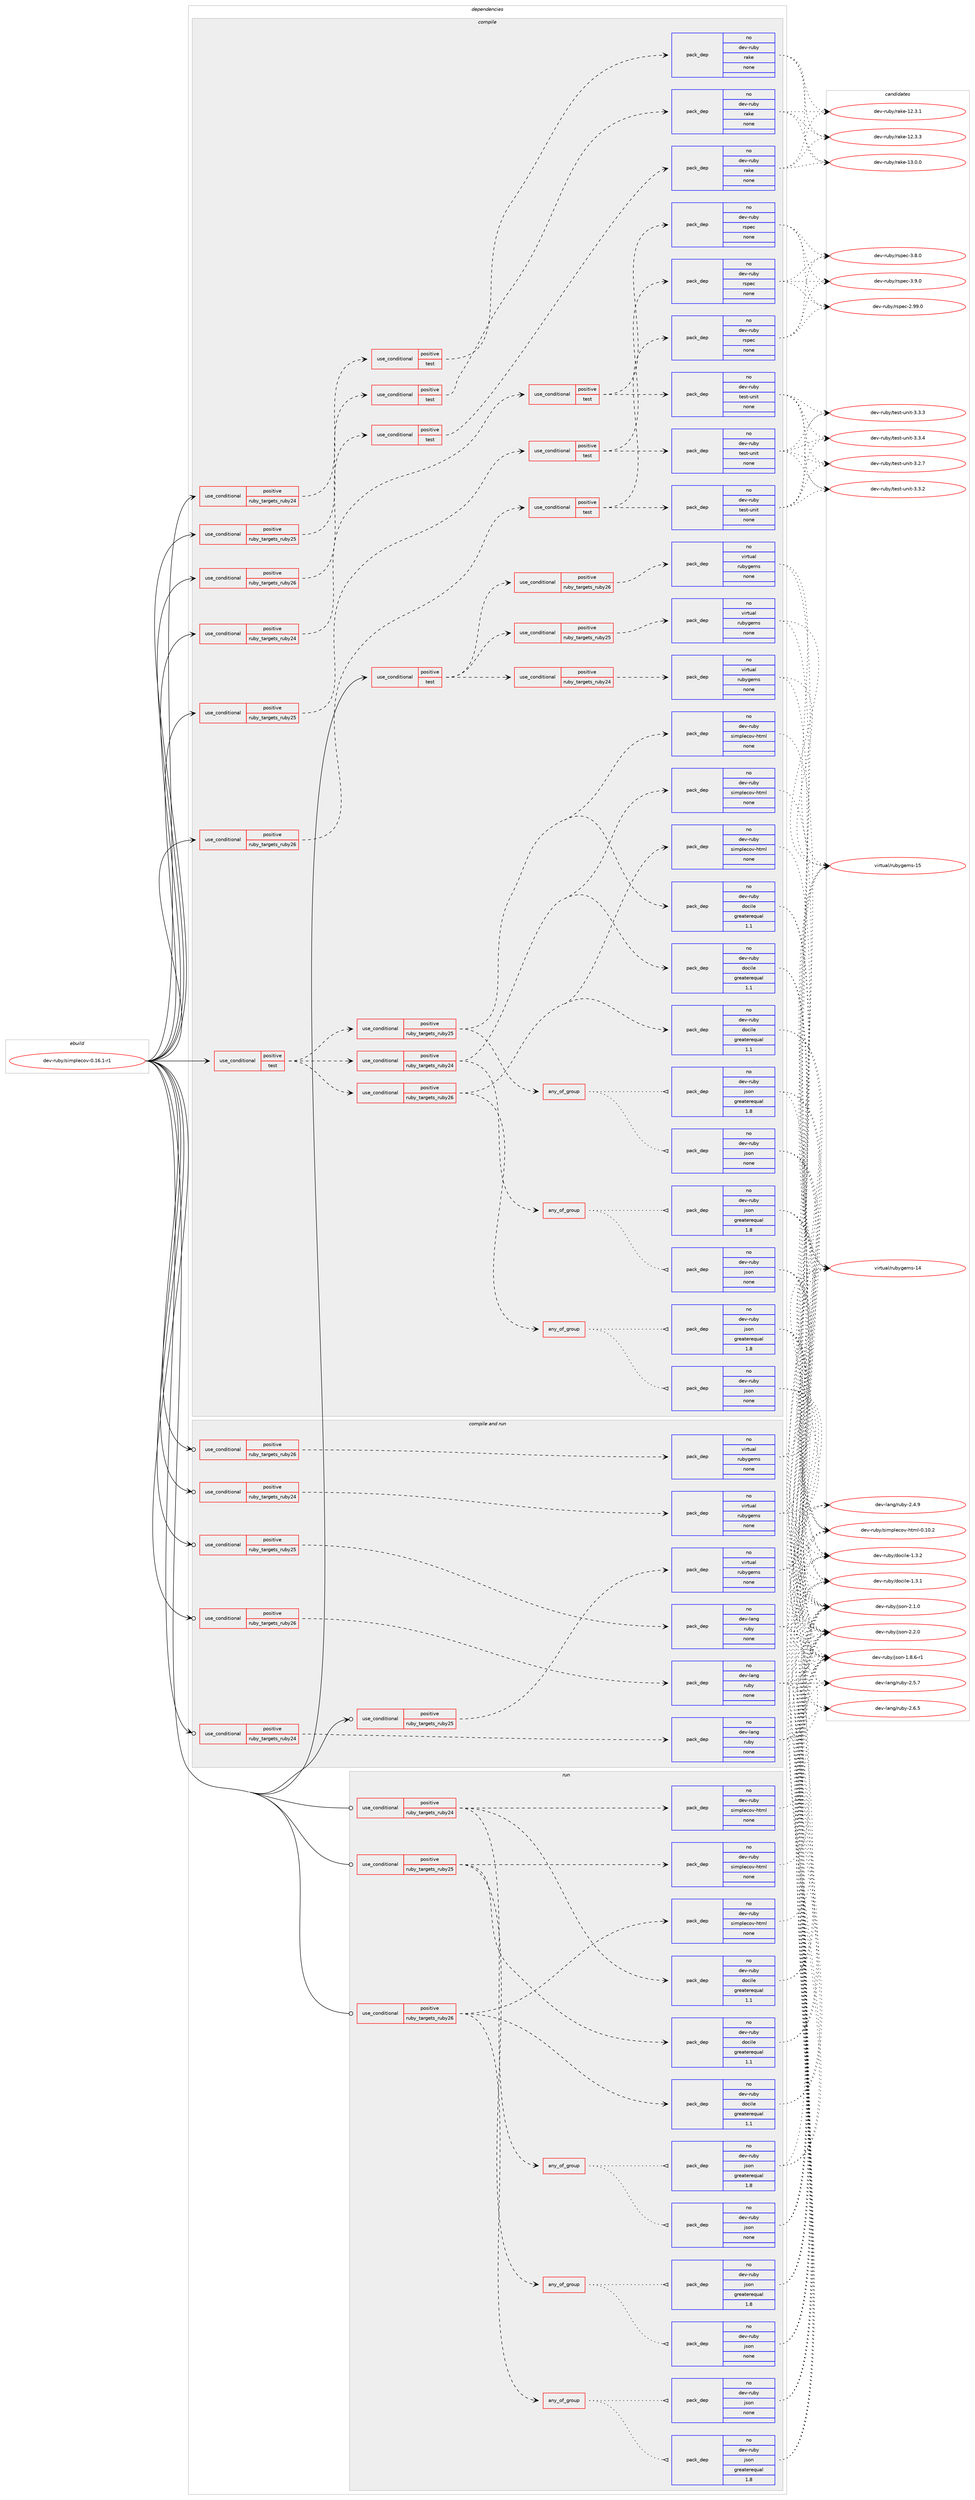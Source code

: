 digraph prolog {

# *************
# Graph options
# *************

newrank=true;
concentrate=true;
compound=true;
graph [rankdir=LR,fontname=Helvetica,fontsize=10,ranksep=1.5];#, ranksep=2.5, nodesep=0.2];
edge  [arrowhead=vee];
node  [fontname=Helvetica,fontsize=10];

# **********
# The ebuild
# **********

subgraph cluster_leftcol {
color=gray;
rank=same;
label=<<i>ebuild</i>>;
id [label="dev-ruby/simplecov-0.16.1-r1", color=red, width=4, href="../dev-ruby/simplecov-0.16.1-r1.svg"];
}

# ****************
# The dependencies
# ****************

subgraph cluster_midcol {
color=gray;
label=<<i>dependencies</i>>;
subgraph cluster_compile {
fillcolor="#eeeeee";
style=filled;
label=<<i>compile</i>>;
subgraph cond177947 {
dependency716564 [label=<<TABLE BORDER="0" CELLBORDER="1" CELLSPACING="0" CELLPADDING="4"><TR><TD ROWSPAN="3" CELLPADDING="10">use_conditional</TD></TR><TR><TD>positive</TD></TR><TR><TD>ruby_targets_ruby24</TD></TR></TABLE>>, shape=none, color=red];
subgraph cond177948 {
dependency716565 [label=<<TABLE BORDER="0" CELLBORDER="1" CELLSPACING="0" CELLPADDING="4"><TR><TD ROWSPAN="3" CELLPADDING="10">use_conditional</TD></TR><TR><TD>positive</TD></TR><TR><TD>test</TD></TR></TABLE>>, shape=none, color=red];
subgraph pack526586 {
dependency716566 [label=<<TABLE BORDER="0" CELLBORDER="1" CELLSPACING="0" CELLPADDING="4" WIDTH="220"><TR><TD ROWSPAN="6" CELLPADDING="30">pack_dep</TD></TR><TR><TD WIDTH="110">no</TD></TR><TR><TD>dev-ruby</TD></TR><TR><TD>rake</TD></TR><TR><TD>none</TD></TR><TR><TD></TD></TR></TABLE>>, shape=none, color=blue];
}
dependency716565:e -> dependency716566:w [weight=20,style="dashed",arrowhead="vee"];
}
dependency716564:e -> dependency716565:w [weight=20,style="dashed",arrowhead="vee"];
}
id:e -> dependency716564:w [weight=20,style="solid",arrowhead="vee"];
subgraph cond177949 {
dependency716567 [label=<<TABLE BORDER="0" CELLBORDER="1" CELLSPACING="0" CELLPADDING="4"><TR><TD ROWSPAN="3" CELLPADDING="10">use_conditional</TD></TR><TR><TD>positive</TD></TR><TR><TD>ruby_targets_ruby24</TD></TR></TABLE>>, shape=none, color=red];
subgraph cond177950 {
dependency716568 [label=<<TABLE BORDER="0" CELLBORDER="1" CELLSPACING="0" CELLPADDING="4"><TR><TD ROWSPAN="3" CELLPADDING="10">use_conditional</TD></TR><TR><TD>positive</TD></TR><TR><TD>test</TD></TR></TABLE>>, shape=none, color=red];
subgraph pack526587 {
dependency716569 [label=<<TABLE BORDER="0" CELLBORDER="1" CELLSPACING="0" CELLPADDING="4" WIDTH="220"><TR><TD ROWSPAN="6" CELLPADDING="30">pack_dep</TD></TR><TR><TD WIDTH="110">no</TD></TR><TR><TD>dev-ruby</TD></TR><TR><TD>rspec</TD></TR><TR><TD>none</TD></TR><TR><TD></TD></TR></TABLE>>, shape=none, color=blue];
}
dependency716568:e -> dependency716569:w [weight=20,style="dashed",arrowhead="vee"];
subgraph pack526588 {
dependency716570 [label=<<TABLE BORDER="0" CELLBORDER="1" CELLSPACING="0" CELLPADDING="4" WIDTH="220"><TR><TD ROWSPAN="6" CELLPADDING="30">pack_dep</TD></TR><TR><TD WIDTH="110">no</TD></TR><TR><TD>dev-ruby</TD></TR><TR><TD>test-unit</TD></TR><TR><TD>none</TD></TR><TR><TD></TD></TR></TABLE>>, shape=none, color=blue];
}
dependency716568:e -> dependency716570:w [weight=20,style="dashed",arrowhead="vee"];
}
dependency716567:e -> dependency716568:w [weight=20,style="dashed",arrowhead="vee"];
}
id:e -> dependency716567:w [weight=20,style="solid",arrowhead="vee"];
subgraph cond177951 {
dependency716571 [label=<<TABLE BORDER="0" CELLBORDER="1" CELLSPACING="0" CELLPADDING="4"><TR><TD ROWSPAN="3" CELLPADDING="10">use_conditional</TD></TR><TR><TD>positive</TD></TR><TR><TD>ruby_targets_ruby25</TD></TR></TABLE>>, shape=none, color=red];
subgraph cond177952 {
dependency716572 [label=<<TABLE BORDER="0" CELLBORDER="1" CELLSPACING="0" CELLPADDING="4"><TR><TD ROWSPAN="3" CELLPADDING="10">use_conditional</TD></TR><TR><TD>positive</TD></TR><TR><TD>test</TD></TR></TABLE>>, shape=none, color=red];
subgraph pack526589 {
dependency716573 [label=<<TABLE BORDER="0" CELLBORDER="1" CELLSPACING="0" CELLPADDING="4" WIDTH="220"><TR><TD ROWSPAN="6" CELLPADDING="30">pack_dep</TD></TR><TR><TD WIDTH="110">no</TD></TR><TR><TD>dev-ruby</TD></TR><TR><TD>rake</TD></TR><TR><TD>none</TD></TR><TR><TD></TD></TR></TABLE>>, shape=none, color=blue];
}
dependency716572:e -> dependency716573:w [weight=20,style="dashed",arrowhead="vee"];
}
dependency716571:e -> dependency716572:w [weight=20,style="dashed",arrowhead="vee"];
}
id:e -> dependency716571:w [weight=20,style="solid",arrowhead="vee"];
subgraph cond177953 {
dependency716574 [label=<<TABLE BORDER="0" CELLBORDER="1" CELLSPACING="0" CELLPADDING="4"><TR><TD ROWSPAN="3" CELLPADDING="10">use_conditional</TD></TR><TR><TD>positive</TD></TR><TR><TD>ruby_targets_ruby25</TD></TR></TABLE>>, shape=none, color=red];
subgraph cond177954 {
dependency716575 [label=<<TABLE BORDER="0" CELLBORDER="1" CELLSPACING="0" CELLPADDING="4"><TR><TD ROWSPAN="3" CELLPADDING="10">use_conditional</TD></TR><TR><TD>positive</TD></TR><TR><TD>test</TD></TR></TABLE>>, shape=none, color=red];
subgraph pack526590 {
dependency716576 [label=<<TABLE BORDER="0" CELLBORDER="1" CELLSPACING="0" CELLPADDING="4" WIDTH="220"><TR><TD ROWSPAN="6" CELLPADDING="30">pack_dep</TD></TR><TR><TD WIDTH="110">no</TD></TR><TR><TD>dev-ruby</TD></TR><TR><TD>rspec</TD></TR><TR><TD>none</TD></TR><TR><TD></TD></TR></TABLE>>, shape=none, color=blue];
}
dependency716575:e -> dependency716576:w [weight=20,style="dashed",arrowhead="vee"];
subgraph pack526591 {
dependency716577 [label=<<TABLE BORDER="0" CELLBORDER="1" CELLSPACING="0" CELLPADDING="4" WIDTH="220"><TR><TD ROWSPAN="6" CELLPADDING="30">pack_dep</TD></TR><TR><TD WIDTH="110">no</TD></TR><TR><TD>dev-ruby</TD></TR><TR><TD>test-unit</TD></TR><TR><TD>none</TD></TR><TR><TD></TD></TR></TABLE>>, shape=none, color=blue];
}
dependency716575:e -> dependency716577:w [weight=20,style="dashed",arrowhead="vee"];
}
dependency716574:e -> dependency716575:w [weight=20,style="dashed",arrowhead="vee"];
}
id:e -> dependency716574:w [weight=20,style="solid",arrowhead="vee"];
subgraph cond177955 {
dependency716578 [label=<<TABLE BORDER="0" CELLBORDER="1" CELLSPACING="0" CELLPADDING="4"><TR><TD ROWSPAN="3" CELLPADDING="10">use_conditional</TD></TR><TR><TD>positive</TD></TR><TR><TD>ruby_targets_ruby26</TD></TR></TABLE>>, shape=none, color=red];
subgraph cond177956 {
dependency716579 [label=<<TABLE BORDER="0" CELLBORDER="1" CELLSPACING="0" CELLPADDING="4"><TR><TD ROWSPAN="3" CELLPADDING="10">use_conditional</TD></TR><TR><TD>positive</TD></TR><TR><TD>test</TD></TR></TABLE>>, shape=none, color=red];
subgraph pack526592 {
dependency716580 [label=<<TABLE BORDER="0" CELLBORDER="1" CELLSPACING="0" CELLPADDING="4" WIDTH="220"><TR><TD ROWSPAN="6" CELLPADDING="30">pack_dep</TD></TR><TR><TD WIDTH="110">no</TD></TR><TR><TD>dev-ruby</TD></TR><TR><TD>rake</TD></TR><TR><TD>none</TD></TR><TR><TD></TD></TR></TABLE>>, shape=none, color=blue];
}
dependency716579:e -> dependency716580:w [weight=20,style="dashed",arrowhead="vee"];
}
dependency716578:e -> dependency716579:w [weight=20,style="dashed",arrowhead="vee"];
}
id:e -> dependency716578:w [weight=20,style="solid",arrowhead="vee"];
subgraph cond177957 {
dependency716581 [label=<<TABLE BORDER="0" CELLBORDER="1" CELLSPACING="0" CELLPADDING="4"><TR><TD ROWSPAN="3" CELLPADDING="10">use_conditional</TD></TR><TR><TD>positive</TD></TR><TR><TD>ruby_targets_ruby26</TD></TR></TABLE>>, shape=none, color=red];
subgraph cond177958 {
dependency716582 [label=<<TABLE BORDER="0" CELLBORDER="1" CELLSPACING="0" CELLPADDING="4"><TR><TD ROWSPAN="3" CELLPADDING="10">use_conditional</TD></TR><TR><TD>positive</TD></TR><TR><TD>test</TD></TR></TABLE>>, shape=none, color=red];
subgraph pack526593 {
dependency716583 [label=<<TABLE BORDER="0" CELLBORDER="1" CELLSPACING="0" CELLPADDING="4" WIDTH="220"><TR><TD ROWSPAN="6" CELLPADDING="30">pack_dep</TD></TR><TR><TD WIDTH="110">no</TD></TR><TR><TD>dev-ruby</TD></TR><TR><TD>rspec</TD></TR><TR><TD>none</TD></TR><TR><TD></TD></TR></TABLE>>, shape=none, color=blue];
}
dependency716582:e -> dependency716583:w [weight=20,style="dashed",arrowhead="vee"];
subgraph pack526594 {
dependency716584 [label=<<TABLE BORDER="0" CELLBORDER="1" CELLSPACING="0" CELLPADDING="4" WIDTH="220"><TR><TD ROWSPAN="6" CELLPADDING="30">pack_dep</TD></TR><TR><TD WIDTH="110">no</TD></TR><TR><TD>dev-ruby</TD></TR><TR><TD>test-unit</TD></TR><TR><TD>none</TD></TR><TR><TD></TD></TR></TABLE>>, shape=none, color=blue];
}
dependency716582:e -> dependency716584:w [weight=20,style="dashed",arrowhead="vee"];
}
dependency716581:e -> dependency716582:w [weight=20,style="dashed",arrowhead="vee"];
}
id:e -> dependency716581:w [weight=20,style="solid",arrowhead="vee"];
subgraph cond177959 {
dependency716585 [label=<<TABLE BORDER="0" CELLBORDER="1" CELLSPACING="0" CELLPADDING="4"><TR><TD ROWSPAN="3" CELLPADDING="10">use_conditional</TD></TR><TR><TD>positive</TD></TR><TR><TD>test</TD></TR></TABLE>>, shape=none, color=red];
subgraph cond177960 {
dependency716586 [label=<<TABLE BORDER="0" CELLBORDER="1" CELLSPACING="0" CELLPADDING="4"><TR><TD ROWSPAN="3" CELLPADDING="10">use_conditional</TD></TR><TR><TD>positive</TD></TR><TR><TD>ruby_targets_ruby24</TD></TR></TABLE>>, shape=none, color=red];
subgraph any11653 {
dependency716587 [label=<<TABLE BORDER="0" CELLBORDER="1" CELLSPACING="0" CELLPADDING="4"><TR><TD CELLPADDING="10">any_of_group</TD></TR></TABLE>>, shape=none, color=red];subgraph pack526595 {
dependency716588 [label=<<TABLE BORDER="0" CELLBORDER="1" CELLSPACING="0" CELLPADDING="4" WIDTH="220"><TR><TD ROWSPAN="6" CELLPADDING="30">pack_dep</TD></TR><TR><TD WIDTH="110">no</TD></TR><TR><TD>dev-ruby</TD></TR><TR><TD>json</TD></TR><TR><TD>none</TD></TR><TR><TD></TD></TR></TABLE>>, shape=none, color=blue];
}
dependency716587:e -> dependency716588:w [weight=20,style="dotted",arrowhead="oinv"];
subgraph pack526596 {
dependency716589 [label=<<TABLE BORDER="0" CELLBORDER="1" CELLSPACING="0" CELLPADDING="4" WIDTH="220"><TR><TD ROWSPAN="6" CELLPADDING="30">pack_dep</TD></TR><TR><TD WIDTH="110">no</TD></TR><TR><TD>dev-ruby</TD></TR><TR><TD>json</TD></TR><TR><TD>greaterequal</TD></TR><TR><TD>1.8</TD></TR></TABLE>>, shape=none, color=blue];
}
dependency716587:e -> dependency716589:w [weight=20,style="dotted",arrowhead="oinv"];
}
dependency716586:e -> dependency716587:w [weight=20,style="dashed",arrowhead="vee"];
subgraph pack526597 {
dependency716590 [label=<<TABLE BORDER="0" CELLBORDER="1" CELLSPACING="0" CELLPADDING="4" WIDTH="220"><TR><TD ROWSPAN="6" CELLPADDING="30">pack_dep</TD></TR><TR><TD WIDTH="110">no</TD></TR><TR><TD>dev-ruby</TD></TR><TR><TD>simplecov-html</TD></TR><TR><TD>none</TD></TR><TR><TD></TD></TR></TABLE>>, shape=none, color=blue];
}
dependency716586:e -> dependency716590:w [weight=20,style="dashed",arrowhead="vee"];
subgraph pack526598 {
dependency716591 [label=<<TABLE BORDER="0" CELLBORDER="1" CELLSPACING="0" CELLPADDING="4" WIDTH="220"><TR><TD ROWSPAN="6" CELLPADDING="30">pack_dep</TD></TR><TR><TD WIDTH="110">no</TD></TR><TR><TD>dev-ruby</TD></TR><TR><TD>docile</TD></TR><TR><TD>greaterequal</TD></TR><TR><TD>1.1</TD></TR></TABLE>>, shape=none, color=blue];
}
dependency716586:e -> dependency716591:w [weight=20,style="dashed",arrowhead="vee"];
}
dependency716585:e -> dependency716586:w [weight=20,style="dashed",arrowhead="vee"];
subgraph cond177961 {
dependency716592 [label=<<TABLE BORDER="0" CELLBORDER="1" CELLSPACING="0" CELLPADDING="4"><TR><TD ROWSPAN="3" CELLPADDING="10">use_conditional</TD></TR><TR><TD>positive</TD></TR><TR><TD>ruby_targets_ruby25</TD></TR></TABLE>>, shape=none, color=red];
subgraph any11654 {
dependency716593 [label=<<TABLE BORDER="0" CELLBORDER="1" CELLSPACING="0" CELLPADDING="4"><TR><TD CELLPADDING="10">any_of_group</TD></TR></TABLE>>, shape=none, color=red];subgraph pack526599 {
dependency716594 [label=<<TABLE BORDER="0" CELLBORDER="1" CELLSPACING="0" CELLPADDING="4" WIDTH="220"><TR><TD ROWSPAN="6" CELLPADDING="30">pack_dep</TD></TR><TR><TD WIDTH="110">no</TD></TR><TR><TD>dev-ruby</TD></TR><TR><TD>json</TD></TR><TR><TD>none</TD></TR><TR><TD></TD></TR></TABLE>>, shape=none, color=blue];
}
dependency716593:e -> dependency716594:w [weight=20,style="dotted",arrowhead="oinv"];
subgraph pack526600 {
dependency716595 [label=<<TABLE BORDER="0" CELLBORDER="1" CELLSPACING="0" CELLPADDING="4" WIDTH="220"><TR><TD ROWSPAN="6" CELLPADDING="30">pack_dep</TD></TR><TR><TD WIDTH="110">no</TD></TR><TR><TD>dev-ruby</TD></TR><TR><TD>json</TD></TR><TR><TD>greaterequal</TD></TR><TR><TD>1.8</TD></TR></TABLE>>, shape=none, color=blue];
}
dependency716593:e -> dependency716595:w [weight=20,style="dotted",arrowhead="oinv"];
}
dependency716592:e -> dependency716593:w [weight=20,style="dashed",arrowhead="vee"];
subgraph pack526601 {
dependency716596 [label=<<TABLE BORDER="0" CELLBORDER="1" CELLSPACING="0" CELLPADDING="4" WIDTH="220"><TR><TD ROWSPAN="6" CELLPADDING="30">pack_dep</TD></TR><TR><TD WIDTH="110">no</TD></TR><TR><TD>dev-ruby</TD></TR><TR><TD>simplecov-html</TD></TR><TR><TD>none</TD></TR><TR><TD></TD></TR></TABLE>>, shape=none, color=blue];
}
dependency716592:e -> dependency716596:w [weight=20,style="dashed",arrowhead="vee"];
subgraph pack526602 {
dependency716597 [label=<<TABLE BORDER="0" CELLBORDER="1" CELLSPACING="0" CELLPADDING="4" WIDTH="220"><TR><TD ROWSPAN="6" CELLPADDING="30">pack_dep</TD></TR><TR><TD WIDTH="110">no</TD></TR><TR><TD>dev-ruby</TD></TR><TR><TD>docile</TD></TR><TR><TD>greaterequal</TD></TR><TR><TD>1.1</TD></TR></TABLE>>, shape=none, color=blue];
}
dependency716592:e -> dependency716597:w [weight=20,style="dashed",arrowhead="vee"];
}
dependency716585:e -> dependency716592:w [weight=20,style="dashed",arrowhead="vee"];
subgraph cond177962 {
dependency716598 [label=<<TABLE BORDER="0" CELLBORDER="1" CELLSPACING="0" CELLPADDING="4"><TR><TD ROWSPAN="3" CELLPADDING="10">use_conditional</TD></TR><TR><TD>positive</TD></TR><TR><TD>ruby_targets_ruby26</TD></TR></TABLE>>, shape=none, color=red];
subgraph any11655 {
dependency716599 [label=<<TABLE BORDER="0" CELLBORDER="1" CELLSPACING="0" CELLPADDING="4"><TR><TD CELLPADDING="10">any_of_group</TD></TR></TABLE>>, shape=none, color=red];subgraph pack526603 {
dependency716600 [label=<<TABLE BORDER="0" CELLBORDER="1" CELLSPACING="0" CELLPADDING="4" WIDTH="220"><TR><TD ROWSPAN="6" CELLPADDING="30">pack_dep</TD></TR><TR><TD WIDTH="110">no</TD></TR><TR><TD>dev-ruby</TD></TR><TR><TD>json</TD></TR><TR><TD>none</TD></TR><TR><TD></TD></TR></TABLE>>, shape=none, color=blue];
}
dependency716599:e -> dependency716600:w [weight=20,style="dotted",arrowhead="oinv"];
subgraph pack526604 {
dependency716601 [label=<<TABLE BORDER="0" CELLBORDER="1" CELLSPACING="0" CELLPADDING="4" WIDTH="220"><TR><TD ROWSPAN="6" CELLPADDING="30">pack_dep</TD></TR><TR><TD WIDTH="110">no</TD></TR><TR><TD>dev-ruby</TD></TR><TR><TD>json</TD></TR><TR><TD>greaterequal</TD></TR><TR><TD>1.8</TD></TR></TABLE>>, shape=none, color=blue];
}
dependency716599:e -> dependency716601:w [weight=20,style="dotted",arrowhead="oinv"];
}
dependency716598:e -> dependency716599:w [weight=20,style="dashed",arrowhead="vee"];
subgraph pack526605 {
dependency716602 [label=<<TABLE BORDER="0" CELLBORDER="1" CELLSPACING="0" CELLPADDING="4" WIDTH="220"><TR><TD ROWSPAN="6" CELLPADDING="30">pack_dep</TD></TR><TR><TD WIDTH="110">no</TD></TR><TR><TD>dev-ruby</TD></TR><TR><TD>simplecov-html</TD></TR><TR><TD>none</TD></TR><TR><TD></TD></TR></TABLE>>, shape=none, color=blue];
}
dependency716598:e -> dependency716602:w [weight=20,style="dashed",arrowhead="vee"];
subgraph pack526606 {
dependency716603 [label=<<TABLE BORDER="0" CELLBORDER="1" CELLSPACING="0" CELLPADDING="4" WIDTH="220"><TR><TD ROWSPAN="6" CELLPADDING="30">pack_dep</TD></TR><TR><TD WIDTH="110">no</TD></TR><TR><TD>dev-ruby</TD></TR><TR><TD>docile</TD></TR><TR><TD>greaterequal</TD></TR><TR><TD>1.1</TD></TR></TABLE>>, shape=none, color=blue];
}
dependency716598:e -> dependency716603:w [weight=20,style="dashed",arrowhead="vee"];
}
dependency716585:e -> dependency716598:w [weight=20,style="dashed",arrowhead="vee"];
}
id:e -> dependency716585:w [weight=20,style="solid",arrowhead="vee"];
subgraph cond177963 {
dependency716604 [label=<<TABLE BORDER="0" CELLBORDER="1" CELLSPACING="0" CELLPADDING="4"><TR><TD ROWSPAN="3" CELLPADDING="10">use_conditional</TD></TR><TR><TD>positive</TD></TR><TR><TD>test</TD></TR></TABLE>>, shape=none, color=red];
subgraph cond177964 {
dependency716605 [label=<<TABLE BORDER="0" CELLBORDER="1" CELLSPACING="0" CELLPADDING="4"><TR><TD ROWSPAN="3" CELLPADDING="10">use_conditional</TD></TR><TR><TD>positive</TD></TR><TR><TD>ruby_targets_ruby24</TD></TR></TABLE>>, shape=none, color=red];
subgraph pack526607 {
dependency716606 [label=<<TABLE BORDER="0" CELLBORDER="1" CELLSPACING="0" CELLPADDING="4" WIDTH="220"><TR><TD ROWSPAN="6" CELLPADDING="30">pack_dep</TD></TR><TR><TD WIDTH="110">no</TD></TR><TR><TD>virtual</TD></TR><TR><TD>rubygems</TD></TR><TR><TD>none</TD></TR><TR><TD></TD></TR></TABLE>>, shape=none, color=blue];
}
dependency716605:e -> dependency716606:w [weight=20,style="dashed",arrowhead="vee"];
}
dependency716604:e -> dependency716605:w [weight=20,style="dashed",arrowhead="vee"];
subgraph cond177965 {
dependency716607 [label=<<TABLE BORDER="0" CELLBORDER="1" CELLSPACING="0" CELLPADDING="4"><TR><TD ROWSPAN="3" CELLPADDING="10">use_conditional</TD></TR><TR><TD>positive</TD></TR><TR><TD>ruby_targets_ruby25</TD></TR></TABLE>>, shape=none, color=red];
subgraph pack526608 {
dependency716608 [label=<<TABLE BORDER="0" CELLBORDER="1" CELLSPACING="0" CELLPADDING="4" WIDTH="220"><TR><TD ROWSPAN="6" CELLPADDING="30">pack_dep</TD></TR><TR><TD WIDTH="110">no</TD></TR><TR><TD>virtual</TD></TR><TR><TD>rubygems</TD></TR><TR><TD>none</TD></TR><TR><TD></TD></TR></TABLE>>, shape=none, color=blue];
}
dependency716607:e -> dependency716608:w [weight=20,style="dashed",arrowhead="vee"];
}
dependency716604:e -> dependency716607:w [weight=20,style="dashed",arrowhead="vee"];
subgraph cond177966 {
dependency716609 [label=<<TABLE BORDER="0" CELLBORDER="1" CELLSPACING="0" CELLPADDING="4"><TR><TD ROWSPAN="3" CELLPADDING="10">use_conditional</TD></TR><TR><TD>positive</TD></TR><TR><TD>ruby_targets_ruby26</TD></TR></TABLE>>, shape=none, color=red];
subgraph pack526609 {
dependency716610 [label=<<TABLE BORDER="0" CELLBORDER="1" CELLSPACING="0" CELLPADDING="4" WIDTH="220"><TR><TD ROWSPAN="6" CELLPADDING="30">pack_dep</TD></TR><TR><TD WIDTH="110">no</TD></TR><TR><TD>virtual</TD></TR><TR><TD>rubygems</TD></TR><TR><TD>none</TD></TR><TR><TD></TD></TR></TABLE>>, shape=none, color=blue];
}
dependency716609:e -> dependency716610:w [weight=20,style="dashed",arrowhead="vee"];
}
dependency716604:e -> dependency716609:w [weight=20,style="dashed",arrowhead="vee"];
}
id:e -> dependency716604:w [weight=20,style="solid",arrowhead="vee"];
}
subgraph cluster_compileandrun {
fillcolor="#eeeeee";
style=filled;
label=<<i>compile and run</i>>;
subgraph cond177967 {
dependency716611 [label=<<TABLE BORDER="0" CELLBORDER="1" CELLSPACING="0" CELLPADDING="4"><TR><TD ROWSPAN="3" CELLPADDING="10">use_conditional</TD></TR><TR><TD>positive</TD></TR><TR><TD>ruby_targets_ruby24</TD></TR></TABLE>>, shape=none, color=red];
subgraph pack526610 {
dependency716612 [label=<<TABLE BORDER="0" CELLBORDER="1" CELLSPACING="0" CELLPADDING="4" WIDTH="220"><TR><TD ROWSPAN="6" CELLPADDING="30">pack_dep</TD></TR><TR><TD WIDTH="110">no</TD></TR><TR><TD>dev-lang</TD></TR><TR><TD>ruby</TD></TR><TR><TD>none</TD></TR><TR><TD></TD></TR></TABLE>>, shape=none, color=blue];
}
dependency716611:e -> dependency716612:w [weight=20,style="dashed",arrowhead="vee"];
}
id:e -> dependency716611:w [weight=20,style="solid",arrowhead="odotvee"];
subgraph cond177968 {
dependency716613 [label=<<TABLE BORDER="0" CELLBORDER="1" CELLSPACING="0" CELLPADDING="4"><TR><TD ROWSPAN="3" CELLPADDING="10">use_conditional</TD></TR><TR><TD>positive</TD></TR><TR><TD>ruby_targets_ruby24</TD></TR></TABLE>>, shape=none, color=red];
subgraph pack526611 {
dependency716614 [label=<<TABLE BORDER="0" CELLBORDER="1" CELLSPACING="0" CELLPADDING="4" WIDTH="220"><TR><TD ROWSPAN="6" CELLPADDING="30">pack_dep</TD></TR><TR><TD WIDTH="110">no</TD></TR><TR><TD>virtual</TD></TR><TR><TD>rubygems</TD></TR><TR><TD>none</TD></TR><TR><TD></TD></TR></TABLE>>, shape=none, color=blue];
}
dependency716613:e -> dependency716614:w [weight=20,style="dashed",arrowhead="vee"];
}
id:e -> dependency716613:w [weight=20,style="solid",arrowhead="odotvee"];
subgraph cond177969 {
dependency716615 [label=<<TABLE BORDER="0" CELLBORDER="1" CELLSPACING="0" CELLPADDING="4"><TR><TD ROWSPAN="3" CELLPADDING="10">use_conditional</TD></TR><TR><TD>positive</TD></TR><TR><TD>ruby_targets_ruby25</TD></TR></TABLE>>, shape=none, color=red];
subgraph pack526612 {
dependency716616 [label=<<TABLE BORDER="0" CELLBORDER="1" CELLSPACING="0" CELLPADDING="4" WIDTH="220"><TR><TD ROWSPAN="6" CELLPADDING="30">pack_dep</TD></TR><TR><TD WIDTH="110">no</TD></TR><TR><TD>dev-lang</TD></TR><TR><TD>ruby</TD></TR><TR><TD>none</TD></TR><TR><TD></TD></TR></TABLE>>, shape=none, color=blue];
}
dependency716615:e -> dependency716616:w [weight=20,style="dashed",arrowhead="vee"];
}
id:e -> dependency716615:w [weight=20,style="solid",arrowhead="odotvee"];
subgraph cond177970 {
dependency716617 [label=<<TABLE BORDER="0" CELLBORDER="1" CELLSPACING="0" CELLPADDING="4"><TR><TD ROWSPAN="3" CELLPADDING="10">use_conditional</TD></TR><TR><TD>positive</TD></TR><TR><TD>ruby_targets_ruby25</TD></TR></TABLE>>, shape=none, color=red];
subgraph pack526613 {
dependency716618 [label=<<TABLE BORDER="0" CELLBORDER="1" CELLSPACING="0" CELLPADDING="4" WIDTH="220"><TR><TD ROWSPAN="6" CELLPADDING="30">pack_dep</TD></TR><TR><TD WIDTH="110">no</TD></TR><TR><TD>virtual</TD></TR><TR><TD>rubygems</TD></TR><TR><TD>none</TD></TR><TR><TD></TD></TR></TABLE>>, shape=none, color=blue];
}
dependency716617:e -> dependency716618:w [weight=20,style="dashed",arrowhead="vee"];
}
id:e -> dependency716617:w [weight=20,style="solid",arrowhead="odotvee"];
subgraph cond177971 {
dependency716619 [label=<<TABLE BORDER="0" CELLBORDER="1" CELLSPACING="0" CELLPADDING="4"><TR><TD ROWSPAN="3" CELLPADDING="10">use_conditional</TD></TR><TR><TD>positive</TD></TR><TR><TD>ruby_targets_ruby26</TD></TR></TABLE>>, shape=none, color=red];
subgraph pack526614 {
dependency716620 [label=<<TABLE BORDER="0" CELLBORDER="1" CELLSPACING="0" CELLPADDING="4" WIDTH="220"><TR><TD ROWSPAN="6" CELLPADDING="30">pack_dep</TD></TR><TR><TD WIDTH="110">no</TD></TR><TR><TD>dev-lang</TD></TR><TR><TD>ruby</TD></TR><TR><TD>none</TD></TR><TR><TD></TD></TR></TABLE>>, shape=none, color=blue];
}
dependency716619:e -> dependency716620:w [weight=20,style="dashed",arrowhead="vee"];
}
id:e -> dependency716619:w [weight=20,style="solid",arrowhead="odotvee"];
subgraph cond177972 {
dependency716621 [label=<<TABLE BORDER="0" CELLBORDER="1" CELLSPACING="0" CELLPADDING="4"><TR><TD ROWSPAN="3" CELLPADDING="10">use_conditional</TD></TR><TR><TD>positive</TD></TR><TR><TD>ruby_targets_ruby26</TD></TR></TABLE>>, shape=none, color=red];
subgraph pack526615 {
dependency716622 [label=<<TABLE BORDER="0" CELLBORDER="1" CELLSPACING="0" CELLPADDING="4" WIDTH="220"><TR><TD ROWSPAN="6" CELLPADDING="30">pack_dep</TD></TR><TR><TD WIDTH="110">no</TD></TR><TR><TD>virtual</TD></TR><TR><TD>rubygems</TD></TR><TR><TD>none</TD></TR><TR><TD></TD></TR></TABLE>>, shape=none, color=blue];
}
dependency716621:e -> dependency716622:w [weight=20,style="dashed",arrowhead="vee"];
}
id:e -> dependency716621:w [weight=20,style="solid",arrowhead="odotvee"];
}
subgraph cluster_run {
fillcolor="#eeeeee";
style=filled;
label=<<i>run</i>>;
subgraph cond177973 {
dependency716623 [label=<<TABLE BORDER="0" CELLBORDER="1" CELLSPACING="0" CELLPADDING="4"><TR><TD ROWSPAN="3" CELLPADDING="10">use_conditional</TD></TR><TR><TD>positive</TD></TR><TR><TD>ruby_targets_ruby24</TD></TR></TABLE>>, shape=none, color=red];
subgraph any11656 {
dependency716624 [label=<<TABLE BORDER="0" CELLBORDER="1" CELLSPACING="0" CELLPADDING="4"><TR><TD CELLPADDING="10">any_of_group</TD></TR></TABLE>>, shape=none, color=red];subgraph pack526616 {
dependency716625 [label=<<TABLE BORDER="0" CELLBORDER="1" CELLSPACING="0" CELLPADDING="4" WIDTH="220"><TR><TD ROWSPAN="6" CELLPADDING="30">pack_dep</TD></TR><TR><TD WIDTH="110">no</TD></TR><TR><TD>dev-ruby</TD></TR><TR><TD>json</TD></TR><TR><TD>none</TD></TR><TR><TD></TD></TR></TABLE>>, shape=none, color=blue];
}
dependency716624:e -> dependency716625:w [weight=20,style="dotted",arrowhead="oinv"];
subgraph pack526617 {
dependency716626 [label=<<TABLE BORDER="0" CELLBORDER="1" CELLSPACING="0" CELLPADDING="4" WIDTH="220"><TR><TD ROWSPAN="6" CELLPADDING="30">pack_dep</TD></TR><TR><TD WIDTH="110">no</TD></TR><TR><TD>dev-ruby</TD></TR><TR><TD>json</TD></TR><TR><TD>greaterequal</TD></TR><TR><TD>1.8</TD></TR></TABLE>>, shape=none, color=blue];
}
dependency716624:e -> dependency716626:w [weight=20,style="dotted",arrowhead="oinv"];
}
dependency716623:e -> dependency716624:w [weight=20,style="dashed",arrowhead="vee"];
subgraph pack526618 {
dependency716627 [label=<<TABLE BORDER="0" CELLBORDER="1" CELLSPACING="0" CELLPADDING="4" WIDTH="220"><TR><TD ROWSPAN="6" CELLPADDING="30">pack_dep</TD></TR><TR><TD WIDTH="110">no</TD></TR><TR><TD>dev-ruby</TD></TR><TR><TD>simplecov-html</TD></TR><TR><TD>none</TD></TR><TR><TD></TD></TR></TABLE>>, shape=none, color=blue];
}
dependency716623:e -> dependency716627:w [weight=20,style="dashed",arrowhead="vee"];
subgraph pack526619 {
dependency716628 [label=<<TABLE BORDER="0" CELLBORDER="1" CELLSPACING="0" CELLPADDING="4" WIDTH="220"><TR><TD ROWSPAN="6" CELLPADDING="30">pack_dep</TD></TR><TR><TD WIDTH="110">no</TD></TR><TR><TD>dev-ruby</TD></TR><TR><TD>docile</TD></TR><TR><TD>greaterequal</TD></TR><TR><TD>1.1</TD></TR></TABLE>>, shape=none, color=blue];
}
dependency716623:e -> dependency716628:w [weight=20,style="dashed",arrowhead="vee"];
}
id:e -> dependency716623:w [weight=20,style="solid",arrowhead="odot"];
subgraph cond177974 {
dependency716629 [label=<<TABLE BORDER="0" CELLBORDER="1" CELLSPACING="0" CELLPADDING="4"><TR><TD ROWSPAN="3" CELLPADDING="10">use_conditional</TD></TR><TR><TD>positive</TD></TR><TR><TD>ruby_targets_ruby25</TD></TR></TABLE>>, shape=none, color=red];
subgraph any11657 {
dependency716630 [label=<<TABLE BORDER="0" CELLBORDER="1" CELLSPACING="0" CELLPADDING="4"><TR><TD CELLPADDING="10">any_of_group</TD></TR></TABLE>>, shape=none, color=red];subgraph pack526620 {
dependency716631 [label=<<TABLE BORDER="0" CELLBORDER="1" CELLSPACING="0" CELLPADDING="4" WIDTH="220"><TR><TD ROWSPAN="6" CELLPADDING="30">pack_dep</TD></TR><TR><TD WIDTH="110">no</TD></TR><TR><TD>dev-ruby</TD></TR><TR><TD>json</TD></TR><TR><TD>none</TD></TR><TR><TD></TD></TR></TABLE>>, shape=none, color=blue];
}
dependency716630:e -> dependency716631:w [weight=20,style="dotted",arrowhead="oinv"];
subgraph pack526621 {
dependency716632 [label=<<TABLE BORDER="0" CELLBORDER="1" CELLSPACING="0" CELLPADDING="4" WIDTH="220"><TR><TD ROWSPAN="6" CELLPADDING="30">pack_dep</TD></TR><TR><TD WIDTH="110">no</TD></TR><TR><TD>dev-ruby</TD></TR><TR><TD>json</TD></TR><TR><TD>greaterequal</TD></TR><TR><TD>1.8</TD></TR></TABLE>>, shape=none, color=blue];
}
dependency716630:e -> dependency716632:w [weight=20,style="dotted",arrowhead="oinv"];
}
dependency716629:e -> dependency716630:w [weight=20,style="dashed",arrowhead="vee"];
subgraph pack526622 {
dependency716633 [label=<<TABLE BORDER="0" CELLBORDER="1" CELLSPACING="0" CELLPADDING="4" WIDTH="220"><TR><TD ROWSPAN="6" CELLPADDING="30">pack_dep</TD></TR><TR><TD WIDTH="110">no</TD></TR><TR><TD>dev-ruby</TD></TR><TR><TD>simplecov-html</TD></TR><TR><TD>none</TD></TR><TR><TD></TD></TR></TABLE>>, shape=none, color=blue];
}
dependency716629:e -> dependency716633:w [weight=20,style="dashed",arrowhead="vee"];
subgraph pack526623 {
dependency716634 [label=<<TABLE BORDER="0" CELLBORDER="1" CELLSPACING="0" CELLPADDING="4" WIDTH="220"><TR><TD ROWSPAN="6" CELLPADDING="30">pack_dep</TD></TR><TR><TD WIDTH="110">no</TD></TR><TR><TD>dev-ruby</TD></TR><TR><TD>docile</TD></TR><TR><TD>greaterequal</TD></TR><TR><TD>1.1</TD></TR></TABLE>>, shape=none, color=blue];
}
dependency716629:e -> dependency716634:w [weight=20,style="dashed",arrowhead="vee"];
}
id:e -> dependency716629:w [weight=20,style="solid",arrowhead="odot"];
subgraph cond177975 {
dependency716635 [label=<<TABLE BORDER="0" CELLBORDER="1" CELLSPACING="0" CELLPADDING="4"><TR><TD ROWSPAN="3" CELLPADDING="10">use_conditional</TD></TR><TR><TD>positive</TD></TR><TR><TD>ruby_targets_ruby26</TD></TR></TABLE>>, shape=none, color=red];
subgraph any11658 {
dependency716636 [label=<<TABLE BORDER="0" CELLBORDER="1" CELLSPACING="0" CELLPADDING="4"><TR><TD CELLPADDING="10">any_of_group</TD></TR></TABLE>>, shape=none, color=red];subgraph pack526624 {
dependency716637 [label=<<TABLE BORDER="0" CELLBORDER="1" CELLSPACING="0" CELLPADDING="4" WIDTH="220"><TR><TD ROWSPAN="6" CELLPADDING="30">pack_dep</TD></TR><TR><TD WIDTH="110">no</TD></TR><TR><TD>dev-ruby</TD></TR><TR><TD>json</TD></TR><TR><TD>none</TD></TR><TR><TD></TD></TR></TABLE>>, shape=none, color=blue];
}
dependency716636:e -> dependency716637:w [weight=20,style="dotted",arrowhead="oinv"];
subgraph pack526625 {
dependency716638 [label=<<TABLE BORDER="0" CELLBORDER="1" CELLSPACING="0" CELLPADDING="4" WIDTH="220"><TR><TD ROWSPAN="6" CELLPADDING="30">pack_dep</TD></TR><TR><TD WIDTH="110">no</TD></TR><TR><TD>dev-ruby</TD></TR><TR><TD>json</TD></TR><TR><TD>greaterequal</TD></TR><TR><TD>1.8</TD></TR></TABLE>>, shape=none, color=blue];
}
dependency716636:e -> dependency716638:w [weight=20,style="dotted",arrowhead="oinv"];
}
dependency716635:e -> dependency716636:w [weight=20,style="dashed",arrowhead="vee"];
subgraph pack526626 {
dependency716639 [label=<<TABLE BORDER="0" CELLBORDER="1" CELLSPACING="0" CELLPADDING="4" WIDTH="220"><TR><TD ROWSPAN="6" CELLPADDING="30">pack_dep</TD></TR><TR><TD WIDTH="110">no</TD></TR><TR><TD>dev-ruby</TD></TR><TR><TD>simplecov-html</TD></TR><TR><TD>none</TD></TR><TR><TD></TD></TR></TABLE>>, shape=none, color=blue];
}
dependency716635:e -> dependency716639:w [weight=20,style="dashed",arrowhead="vee"];
subgraph pack526627 {
dependency716640 [label=<<TABLE BORDER="0" CELLBORDER="1" CELLSPACING="0" CELLPADDING="4" WIDTH="220"><TR><TD ROWSPAN="6" CELLPADDING="30">pack_dep</TD></TR><TR><TD WIDTH="110">no</TD></TR><TR><TD>dev-ruby</TD></TR><TR><TD>docile</TD></TR><TR><TD>greaterequal</TD></TR><TR><TD>1.1</TD></TR></TABLE>>, shape=none, color=blue];
}
dependency716635:e -> dependency716640:w [weight=20,style="dashed",arrowhead="vee"];
}
id:e -> dependency716635:w [weight=20,style="solid",arrowhead="odot"];
}
}

# **************
# The candidates
# **************

subgraph cluster_choices {
rank=same;
color=gray;
label=<<i>candidates</i>>;

subgraph choice526586 {
color=black;
nodesep=1;
choice1001011184511411798121471149710710145495046514649 [label="dev-ruby/rake-12.3.1", color=red, width=4,href="../dev-ruby/rake-12.3.1.svg"];
choice1001011184511411798121471149710710145495046514651 [label="dev-ruby/rake-12.3.3", color=red, width=4,href="../dev-ruby/rake-12.3.3.svg"];
choice1001011184511411798121471149710710145495146484648 [label="dev-ruby/rake-13.0.0", color=red, width=4,href="../dev-ruby/rake-13.0.0.svg"];
dependency716566:e -> choice1001011184511411798121471149710710145495046514649:w [style=dotted,weight="100"];
dependency716566:e -> choice1001011184511411798121471149710710145495046514651:w [style=dotted,weight="100"];
dependency716566:e -> choice1001011184511411798121471149710710145495146484648:w [style=dotted,weight="100"];
}
subgraph choice526587 {
color=black;
nodesep=1;
choice1001011184511411798121471141151121019945504657574648 [label="dev-ruby/rspec-2.99.0", color=red, width=4,href="../dev-ruby/rspec-2.99.0.svg"];
choice10010111845114117981214711411511210199455146564648 [label="dev-ruby/rspec-3.8.0", color=red, width=4,href="../dev-ruby/rspec-3.8.0.svg"];
choice10010111845114117981214711411511210199455146574648 [label="dev-ruby/rspec-3.9.0", color=red, width=4,href="../dev-ruby/rspec-3.9.0.svg"];
dependency716569:e -> choice1001011184511411798121471141151121019945504657574648:w [style=dotted,weight="100"];
dependency716569:e -> choice10010111845114117981214711411511210199455146564648:w [style=dotted,weight="100"];
dependency716569:e -> choice10010111845114117981214711411511210199455146574648:w [style=dotted,weight="100"];
}
subgraph choice526588 {
color=black;
nodesep=1;
choice10010111845114117981214711610111511645117110105116455146504655 [label="dev-ruby/test-unit-3.2.7", color=red, width=4,href="../dev-ruby/test-unit-3.2.7.svg"];
choice10010111845114117981214711610111511645117110105116455146514650 [label="dev-ruby/test-unit-3.3.2", color=red, width=4,href="../dev-ruby/test-unit-3.3.2.svg"];
choice10010111845114117981214711610111511645117110105116455146514651 [label="dev-ruby/test-unit-3.3.3", color=red, width=4,href="../dev-ruby/test-unit-3.3.3.svg"];
choice10010111845114117981214711610111511645117110105116455146514652 [label="dev-ruby/test-unit-3.3.4", color=red, width=4,href="../dev-ruby/test-unit-3.3.4.svg"];
dependency716570:e -> choice10010111845114117981214711610111511645117110105116455146504655:w [style=dotted,weight="100"];
dependency716570:e -> choice10010111845114117981214711610111511645117110105116455146514650:w [style=dotted,weight="100"];
dependency716570:e -> choice10010111845114117981214711610111511645117110105116455146514651:w [style=dotted,weight="100"];
dependency716570:e -> choice10010111845114117981214711610111511645117110105116455146514652:w [style=dotted,weight="100"];
}
subgraph choice526589 {
color=black;
nodesep=1;
choice1001011184511411798121471149710710145495046514649 [label="dev-ruby/rake-12.3.1", color=red, width=4,href="../dev-ruby/rake-12.3.1.svg"];
choice1001011184511411798121471149710710145495046514651 [label="dev-ruby/rake-12.3.3", color=red, width=4,href="../dev-ruby/rake-12.3.3.svg"];
choice1001011184511411798121471149710710145495146484648 [label="dev-ruby/rake-13.0.0", color=red, width=4,href="../dev-ruby/rake-13.0.0.svg"];
dependency716573:e -> choice1001011184511411798121471149710710145495046514649:w [style=dotted,weight="100"];
dependency716573:e -> choice1001011184511411798121471149710710145495046514651:w [style=dotted,weight="100"];
dependency716573:e -> choice1001011184511411798121471149710710145495146484648:w [style=dotted,weight="100"];
}
subgraph choice526590 {
color=black;
nodesep=1;
choice1001011184511411798121471141151121019945504657574648 [label="dev-ruby/rspec-2.99.0", color=red, width=4,href="../dev-ruby/rspec-2.99.0.svg"];
choice10010111845114117981214711411511210199455146564648 [label="dev-ruby/rspec-3.8.0", color=red, width=4,href="../dev-ruby/rspec-3.8.0.svg"];
choice10010111845114117981214711411511210199455146574648 [label="dev-ruby/rspec-3.9.0", color=red, width=4,href="../dev-ruby/rspec-3.9.0.svg"];
dependency716576:e -> choice1001011184511411798121471141151121019945504657574648:w [style=dotted,weight="100"];
dependency716576:e -> choice10010111845114117981214711411511210199455146564648:w [style=dotted,weight="100"];
dependency716576:e -> choice10010111845114117981214711411511210199455146574648:w [style=dotted,weight="100"];
}
subgraph choice526591 {
color=black;
nodesep=1;
choice10010111845114117981214711610111511645117110105116455146504655 [label="dev-ruby/test-unit-3.2.7", color=red, width=4,href="../dev-ruby/test-unit-3.2.7.svg"];
choice10010111845114117981214711610111511645117110105116455146514650 [label="dev-ruby/test-unit-3.3.2", color=red, width=4,href="../dev-ruby/test-unit-3.3.2.svg"];
choice10010111845114117981214711610111511645117110105116455146514651 [label="dev-ruby/test-unit-3.3.3", color=red, width=4,href="../dev-ruby/test-unit-3.3.3.svg"];
choice10010111845114117981214711610111511645117110105116455146514652 [label="dev-ruby/test-unit-3.3.4", color=red, width=4,href="../dev-ruby/test-unit-3.3.4.svg"];
dependency716577:e -> choice10010111845114117981214711610111511645117110105116455146504655:w [style=dotted,weight="100"];
dependency716577:e -> choice10010111845114117981214711610111511645117110105116455146514650:w [style=dotted,weight="100"];
dependency716577:e -> choice10010111845114117981214711610111511645117110105116455146514651:w [style=dotted,weight="100"];
dependency716577:e -> choice10010111845114117981214711610111511645117110105116455146514652:w [style=dotted,weight="100"];
}
subgraph choice526592 {
color=black;
nodesep=1;
choice1001011184511411798121471149710710145495046514649 [label="dev-ruby/rake-12.3.1", color=red, width=4,href="../dev-ruby/rake-12.3.1.svg"];
choice1001011184511411798121471149710710145495046514651 [label="dev-ruby/rake-12.3.3", color=red, width=4,href="../dev-ruby/rake-12.3.3.svg"];
choice1001011184511411798121471149710710145495146484648 [label="dev-ruby/rake-13.0.0", color=red, width=4,href="../dev-ruby/rake-13.0.0.svg"];
dependency716580:e -> choice1001011184511411798121471149710710145495046514649:w [style=dotted,weight="100"];
dependency716580:e -> choice1001011184511411798121471149710710145495046514651:w [style=dotted,weight="100"];
dependency716580:e -> choice1001011184511411798121471149710710145495146484648:w [style=dotted,weight="100"];
}
subgraph choice526593 {
color=black;
nodesep=1;
choice1001011184511411798121471141151121019945504657574648 [label="dev-ruby/rspec-2.99.0", color=red, width=4,href="../dev-ruby/rspec-2.99.0.svg"];
choice10010111845114117981214711411511210199455146564648 [label="dev-ruby/rspec-3.8.0", color=red, width=4,href="../dev-ruby/rspec-3.8.0.svg"];
choice10010111845114117981214711411511210199455146574648 [label="dev-ruby/rspec-3.9.0", color=red, width=4,href="../dev-ruby/rspec-3.9.0.svg"];
dependency716583:e -> choice1001011184511411798121471141151121019945504657574648:w [style=dotted,weight="100"];
dependency716583:e -> choice10010111845114117981214711411511210199455146564648:w [style=dotted,weight="100"];
dependency716583:e -> choice10010111845114117981214711411511210199455146574648:w [style=dotted,weight="100"];
}
subgraph choice526594 {
color=black;
nodesep=1;
choice10010111845114117981214711610111511645117110105116455146504655 [label="dev-ruby/test-unit-3.2.7", color=red, width=4,href="../dev-ruby/test-unit-3.2.7.svg"];
choice10010111845114117981214711610111511645117110105116455146514650 [label="dev-ruby/test-unit-3.3.2", color=red, width=4,href="../dev-ruby/test-unit-3.3.2.svg"];
choice10010111845114117981214711610111511645117110105116455146514651 [label="dev-ruby/test-unit-3.3.3", color=red, width=4,href="../dev-ruby/test-unit-3.3.3.svg"];
choice10010111845114117981214711610111511645117110105116455146514652 [label="dev-ruby/test-unit-3.3.4", color=red, width=4,href="../dev-ruby/test-unit-3.3.4.svg"];
dependency716584:e -> choice10010111845114117981214711610111511645117110105116455146504655:w [style=dotted,weight="100"];
dependency716584:e -> choice10010111845114117981214711610111511645117110105116455146514650:w [style=dotted,weight="100"];
dependency716584:e -> choice10010111845114117981214711610111511645117110105116455146514651:w [style=dotted,weight="100"];
dependency716584:e -> choice10010111845114117981214711610111511645117110105116455146514652:w [style=dotted,weight="100"];
}
subgraph choice526595 {
color=black;
nodesep=1;
choice1001011184511411798121471061151111104549465646544511449 [label="dev-ruby/json-1.8.6-r1", color=red, width=4,href="../dev-ruby/json-1.8.6-r1.svg"];
choice100101118451141179812147106115111110455046494648 [label="dev-ruby/json-2.1.0", color=red, width=4,href="../dev-ruby/json-2.1.0.svg"];
choice100101118451141179812147106115111110455046504648 [label="dev-ruby/json-2.2.0", color=red, width=4,href="../dev-ruby/json-2.2.0.svg"];
dependency716588:e -> choice1001011184511411798121471061151111104549465646544511449:w [style=dotted,weight="100"];
dependency716588:e -> choice100101118451141179812147106115111110455046494648:w [style=dotted,weight="100"];
dependency716588:e -> choice100101118451141179812147106115111110455046504648:w [style=dotted,weight="100"];
}
subgraph choice526596 {
color=black;
nodesep=1;
choice1001011184511411798121471061151111104549465646544511449 [label="dev-ruby/json-1.8.6-r1", color=red, width=4,href="../dev-ruby/json-1.8.6-r1.svg"];
choice100101118451141179812147106115111110455046494648 [label="dev-ruby/json-2.1.0", color=red, width=4,href="../dev-ruby/json-2.1.0.svg"];
choice100101118451141179812147106115111110455046504648 [label="dev-ruby/json-2.2.0", color=red, width=4,href="../dev-ruby/json-2.2.0.svg"];
dependency716589:e -> choice1001011184511411798121471061151111104549465646544511449:w [style=dotted,weight="100"];
dependency716589:e -> choice100101118451141179812147106115111110455046494648:w [style=dotted,weight="100"];
dependency716589:e -> choice100101118451141179812147106115111110455046504648:w [style=dotted,weight="100"];
}
subgraph choice526597 {
color=black;
nodesep=1;
choice100101118451141179812147115105109112108101991111184510411610910845484649484650 [label="dev-ruby/simplecov-html-0.10.2", color=red, width=4,href="../dev-ruby/simplecov-html-0.10.2.svg"];
dependency716590:e -> choice100101118451141179812147115105109112108101991111184510411610910845484649484650:w [style=dotted,weight="100"];
}
subgraph choice526598 {
color=black;
nodesep=1;
choice10010111845114117981214710011199105108101454946514649 [label="dev-ruby/docile-1.3.1", color=red, width=4,href="../dev-ruby/docile-1.3.1.svg"];
choice10010111845114117981214710011199105108101454946514650 [label="dev-ruby/docile-1.3.2", color=red, width=4,href="../dev-ruby/docile-1.3.2.svg"];
dependency716591:e -> choice10010111845114117981214710011199105108101454946514649:w [style=dotted,weight="100"];
dependency716591:e -> choice10010111845114117981214710011199105108101454946514650:w [style=dotted,weight="100"];
}
subgraph choice526599 {
color=black;
nodesep=1;
choice1001011184511411798121471061151111104549465646544511449 [label="dev-ruby/json-1.8.6-r1", color=red, width=4,href="../dev-ruby/json-1.8.6-r1.svg"];
choice100101118451141179812147106115111110455046494648 [label="dev-ruby/json-2.1.0", color=red, width=4,href="../dev-ruby/json-2.1.0.svg"];
choice100101118451141179812147106115111110455046504648 [label="dev-ruby/json-2.2.0", color=red, width=4,href="../dev-ruby/json-2.2.0.svg"];
dependency716594:e -> choice1001011184511411798121471061151111104549465646544511449:w [style=dotted,weight="100"];
dependency716594:e -> choice100101118451141179812147106115111110455046494648:w [style=dotted,weight="100"];
dependency716594:e -> choice100101118451141179812147106115111110455046504648:w [style=dotted,weight="100"];
}
subgraph choice526600 {
color=black;
nodesep=1;
choice1001011184511411798121471061151111104549465646544511449 [label="dev-ruby/json-1.8.6-r1", color=red, width=4,href="../dev-ruby/json-1.8.6-r1.svg"];
choice100101118451141179812147106115111110455046494648 [label="dev-ruby/json-2.1.0", color=red, width=4,href="../dev-ruby/json-2.1.0.svg"];
choice100101118451141179812147106115111110455046504648 [label="dev-ruby/json-2.2.0", color=red, width=4,href="../dev-ruby/json-2.2.0.svg"];
dependency716595:e -> choice1001011184511411798121471061151111104549465646544511449:w [style=dotted,weight="100"];
dependency716595:e -> choice100101118451141179812147106115111110455046494648:w [style=dotted,weight="100"];
dependency716595:e -> choice100101118451141179812147106115111110455046504648:w [style=dotted,weight="100"];
}
subgraph choice526601 {
color=black;
nodesep=1;
choice100101118451141179812147115105109112108101991111184510411610910845484649484650 [label="dev-ruby/simplecov-html-0.10.2", color=red, width=4,href="../dev-ruby/simplecov-html-0.10.2.svg"];
dependency716596:e -> choice100101118451141179812147115105109112108101991111184510411610910845484649484650:w [style=dotted,weight="100"];
}
subgraph choice526602 {
color=black;
nodesep=1;
choice10010111845114117981214710011199105108101454946514649 [label="dev-ruby/docile-1.3.1", color=red, width=4,href="../dev-ruby/docile-1.3.1.svg"];
choice10010111845114117981214710011199105108101454946514650 [label="dev-ruby/docile-1.3.2", color=red, width=4,href="../dev-ruby/docile-1.3.2.svg"];
dependency716597:e -> choice10010111845114117981214710011199105108101454946514649:w [style=dotted,weight="100"];
dependency716597:e -> choice10010111845114117981214710011199105108101454946514650:w [style=dotted,weight="100"];
}
subgraph choice526603 {
color=black;
nodesep=1;
choice1001011184511411798121471061151111104549465646544511449 [label="dev-ruby/json-1.8.6-r1", color=red, width=4,href="../dev-ruby/json-1.8.6-r1.svg"];
choice100101118451141179812147106115111110455046494648 [label="dev-ruby/json-2.1.0", color=red, width=4,href="../dev-ruby/json-2.1.0.svg"];
choice100101118451141179812147106115111110455046504648 [label="dev-ruby/json-2.2.0", color=red, width=4,href="../dev-ruby/json-2.2.0.svg"];
dependency716600:e -> choice1001011184511411798121471061151111104549465646544511449:w [style=dotted,weight="100"];
dependency716600:e -> choice100101118451141179812147106115111110455046494648:w [style=dotted,weight="100"];
dependency716600:e -> choice100101118451141179812147106115111110455046504648:w [style=dotted,weight="100"];
}
subgraph choice526604 {
color=black;
nodesep=1;
choice1001011184511411798121471061151111104549465646544511449 [label="dev-ruby/json-1.8.6-r1", color=red, width=4,href="../dev-ruby/json-1.8.6-r1.svg"];
choice100101118451141179812147106115111110455046494648 [label="dev-ruby/json-2.1.0", color=red, width=4,href="../dev-ruby/json-2.1.0.svg"];
choice100101118451141179812147106115111110455046504648 [label="dev-ruby/json-2.2.0", color=red, width=4,href="../dev-ruby/json-2.2.0.svg"];
dependency716601:e -> choice1001011184511411798121471061151111104549465646544511449:w [style=dotted,weight="100"];
dependency716601:e -> choice100101118451141179812147106115111110455046494648:w [style=dotted,weight="100"];
dependency716601:e -> choice100101118451141179812147106115111110455046504648:w [style=dotted,weight="100"];
}
subgraph choice526605 {
color=black;
nodesep=1;
choice100101118451141179812147115105109112108101991111184510411610910845484649484650 [label="dev-ruby/simplecov-html-0.10.2", color=red, width=4,href="../dev-ruby/simplecov-html-0.10.2.svg"];
dependency716602:e -> choice100101118451141179812147115105109112108101991111184510411610910845484649484650:w [style=dotted,weight="100"];
}
subgraph choice526606 {
color=black;
nodesep=1;
choice10010111845114117981214710011199105108101454946514649 [label="dev-ruby/docile-1.3.1", color=red, width=4,href="../dev-ruby/docile-1.3.1.svg"];
choice10010111845114117981214710011199105108101454946514650 [label="dev-ruby/docile-1.3.2", color=red, width=4,href="../dev-ruby/docile-1.3.2.svg"];
dependency716603:e -> choice10010111845114117981214710011199105108101454946514649:w [style=dotted,weight="100"];
dependency716603:e -> choice10010111845114117981214710011199105108101454946514650:w [style=dotted,weight="100"];
}
subgraph choice526607 {
color=black;
nodesep=1;
choice118105114116117971084711411798121103101109115454952 [label="virtual/rubygems-14", color=red, width=4,href="../virtual/rubygems-14.svg"];
choice118105114116117971084711411798121103101109115454953 [label="virtual/rubygems-15", color=red, width=4,href="../virtual/rubygems-15.svg"];
dependency716606:e -> choice118105114116117971084711411798121103101109115454952:w [style=dotted,weight="100"];
dependency716606:e -> choice118105114116117971084711411798121103101109115454953:w [style=dotted,weight="100"];
}
subgraph choice526608 {
color=black;
nodesep=1;
choice118105114116117971084711411798121103101109115454952 [label="virtual/rubygems-14", color=red, width=4,href="../virtual/rubygems-14.svg"];
choice118105114116117971084711411798121103101109115454953 [label="virtual/rubygems-15", color=red, width=4,href="../virtual/rubygems-15.svg"];
dependency716608:e -> choice118105114116117971084711411798121103101109115454952:w [style=dotted,weight="100"];
dependency716608:e -> choice118105114116117971084711411798121103101109115454953:w [style=dotted,weight="100"];
}
subgraph choice526609 {
color=black;
nodesep=1;
choice118105114116117971084711411798121103101109115454952 [label="virtual/rubygems-14", color=red, width=4,href="../virtual/rubygems-14.svg"];
choice118105114116117971084711411798121103101109115454953 [label="virtual/rubygems-15", color=red, width=4,href="../virtual/rubygems-15.svg"];
dependency716610:e -> choice118105114116117971084711411798121103101109115454952:w [style=dotted,weight="100"];
dependency716610:e -> choice118105114116117971084711411798121103101109115454953:w [style=dotted,weight="100"];
}
subgraph choice526610 {
color=black;
nodesep=1;
choice10010111845108971101034711411798121455046524657 [label="dev-lang/ruby-2.4.9", color=red, width=4,href="../dev-lang/ruby-2.4.9.svg"];
choice10010111845108971101034711411798121455046534655 [label="dev-lang/ruby-2.5.7", color=red, width=4,href="../dev-lang/ruby-2.5.7.svg"];
choice10010111845108971101034711411798121455046544653 [label="dev-lang/ruby-2.6.5", color=red, width=4,href="../dev-lang/ruby-2.6.5.svg"];
dependency716612:e -> choice10010111845108971101034711411798121455046524657:w [style=dotted,weight="100"];
dependency716612:e -> choice10010111845108971101034711411798121455046534655:w [style=dotted,weight="100"];
dependency716612:e -> choice10010111845108971101034711411798121455046544653:w [style=dotted,weight="100"];
}
subgraph choice526611 {
color=black;
nodesep=1;
choice118105114116117971084711411798121103101109115454952 [label="virtual/rubygems-14", color=red, width=4,href="../virtual/rubygems-14.svg"];
choice118105114116117971084711411798121103101109115454953 [label="virtual/rubygems-15", color=red, width=4,href="../virtual/rubygems-15.svg"];
dependency716614:e -> choice118105114116117971084711411798121103101109115454952:w [style=dotted,weight="100"];
dependency716614:e -> choice118105114116117971084711411798121103101109115454953:w [style=dotted,weight="100"];
}
subgraph choice526612 {
color=black;
nodesep=1;
choice10010111845108971101034711411798121455046524657 [label="dev-lang/ruby-2.4.9", color=red, width=4,href="../dev-lang/ruby-2.4.9.svg"];
choice10010111845108971101034711411798121455046534655 [label="dev-lang/ruby-2.5.7", color=red, width=4,href="../dev-lang/ruby-2.5.7.svg"];
choice10010111845108971101034711411798121455046544653 [label="dev-lang/ruby-2.6.5", color=red, width=4,href="../dev-lang/ruby-2.6.5.svg"];
dependency716616:e -> choice10010111845108971101034711411798121455046524657:w [style=dotted,weight="100"];
dependency716616:e -> choice10010111845108971101034711411798121455046534655:w [style=dotted,weight="100"];
dependency716616:e -> choice10010111845108971101034711411798121455046544653:w [style=dotted,weight="100"];
}
subgraph choice526613 {
color=black;
nodesep=1;
choice118105114116117971084711411798121103101109115454952 [label="virtual/rubygems-14", color=red, width=4,href="../virtual/rubygems-14.svg"];
choice118105114116117971084711411798121103101109115454953 [label="virtual/rubygems-15", color=red, width=4,href="../virtual/rubygems-15.svg"];
dependency716618:e -> choice118105114116117971084711411798121103101109115454952:w [style=dotted,weight="100"];
dependency716618:e -> choice118105114116117971084711411798121103101109115454953:w [style=dotted,weight="100"];
}
subgraph choice526614 {
color=black;
nodesep=1;
choice10010111845108971101034711411798121455046524657 [label="dev-lang/ruby-2.4.9", color=red, width=4,href="../dev-lang/ruby-2.4.9.svg"];
choice10010111845108971101034711411798121455046534655 [label="dev-lang/ruby-2.5.7", color=red, width=4,href="../dev-lang/ruby-2.5.7.svg"];
choice10010111845108971101034711411798121455046544653 [label="dev-lang/ruby-2.6.5", color=red, width=4,href="../dev-lang/ruby-2.6.5.svg"];
dependency716620:e -> choice10010111845108971101034711411798121455046524657:w [style=dotted,weight="100"];
dependency716620:e -> choice10010111845108971101034711411798121455046534655:w [style=dotted,weight="100"];
dependency716620:e -> choice10010111845108971101034711411798121455046544653:w [style=dotted,weight="100"];
}
subgraph choice526615 {
color=black;
nodesep=1;
choice118105114116117971084711411798121103101109115454952 [label="virtual/rubygems-14", color=red, width=4,href="../virtual/rubygems-14.svg"];
choice118105114116117971084711411798121103101109115454953 [label="virtual/rubygems-15", color=red, width=4,href="../virtual/rubygems-15.svg"];
dependency716622:e -> choice118105114116117971084711411798121103101109115454952:w [style=dotted,weight="100"];
dependency716622:e -> choice118105114116117971084711411798121103101109115454953:w [style=dotted,weight="100"];
}
subgraph choice526616 {
color=black;
nodesep=1;
choice1001011184511411798121471061151111104549465646544511449 [label="dev-ruby/json-1.8.6-r1", color=red, width=4,href="../dev-ruby/json-1.8.6-r1.svg"];
choice100101118451141179812147106115111110455046494648 [label="dev-ruby/json-2.1.0", color=red, width=4,href="../dev-ruby/json-2.1.0.svg"];
choice100101118451141179812147106115111110455046504648 [label="dev-ruby/json-2.2.0", color=red, width=4,href="../dev-ruby/json-2.2.0.svg"];
dependency716625:e -> choice1001011184511411798121471061151111104549465646544511449:w [style=dotted,weight="100"];
dependency716625:e -> choice100101118451141179812147106115111110455046494648:w [style=dotted,weight="100"];
dependency716625:e -> choice100101118451141179812147106115111110455046504648:w [style=dotted,weight="100"];
}
subgraph choice526617 {
color=black;
nodesep=1;
choice1001011184511411798121471061151111104549465646544511449 [label="dev-ruby/json-1.8.6-r1", color=red, width=4,href="../dev-ruby/json-1.8.6-r1.svg"];
choice100101118451141179812147106115111110455046494648 [label="dev-ruby/json-2.1.0", color=red, width=4,href="../dev-ruby/json-2.1.0.svg"];
choice100101118451141179812147106115111110455046504648 [label="dev-ruby/json-2.2.0", color=red, width=4,href="../dev-ruby/json-2.2.0.svg"];
dependency716626:e -> choice1001011184511411798121471061151111104549465646544511449:w [style=dotted,weight="100"];
dependency716626:e -> choice100101118451141179812147106115111110455046494648:w [style=dotted,weight="100"];
dependency716626:e -> choice100101118451141179812147106115111110455046504648:w [style=dotted,weight="100"];
}
subgraph choice526618 {
color=black;
nodesep=1;
choice100101118451141179812147115105109112108101991111184510411610910845484649484650 [label="dev-ruby/simplecov-html-0.10.2", color=red, width=4,href="../dev-ruby/simplecov-html-0.10.2.svg"];
dependency716627:e -> choice100101118451141179812147115105109112108101991111184510411610910845484649484650:w [style=dotted,weight="100"];
}
subgraph choice526619 {
color=black;
nodesep=1;
choice10010111845114117981214710011199105108101454946514649 [label="dev-ruby/docile-1.3.1", color=red, width=4,href="../dev-ruby/docile-1.3.1.svg"];
choice10010111845114117981214710011199105108101454946514650 [label="dev-ruby/docile-1.3.2", color=red, width=4,href="../dev-ruby/docile-1.3.2.svg"];
dependency716628:e -> choice10010111845114117981214710011199105108101454946514649:w [style=dotted,weight="100"];
dependency716628:e -> choice10010111845114117981214710011199105108101454946514650:w [style=dotted,weight="100"];
}
subgraph choice526620 {
color=black;
nodesep=1;
choice1001011184511411798121471061151111104549465646544511449 [label="dev-ruby/json-1.8.6-r1", color=red, width=4,href="../dev-ruby/json-1.8.6-r1.svg"];
choice100101118451141179812147106115111110455046494648 [label="dev-ruby/json-2.1.0", color=red, width=4,href="../dev-ruby/json-2.1.0.svg"];
choice100101118451141179812147106115111110455046504648 [label="dev-ruby/json-2.2.0", color=red, width=4,href="../dev-ruby/json-2.2.0.svg"];
dependency716631:e -> choice1001011184511411798121471061151111104549465646544511449:w [style=dotted,weight="100"];
dependency716631:e -> choice100101118451141179812147106115111110455046494648:w [style=dotted,weight="100"];
dependency716631:e -> choice100101118451141179812147106115111110455046504648:w [style=dotted,weight="100"];
}
subgraph choice526621 {
color=black;
nodesep=1;
choice1001011184511411798121471061151111104549465646544511449 [label="dev-ruby/json-1.8.6-r1", color=red, width=4,href="../dev-ruby/json-1.8.6-r1.svg"];
choice100101118451141179812147106115111110455046494648 [label="dev-ruby/json-2.1.0", color=red, width=4,href="../dev-ruby/json-2.1.0.svg"];
choice100101118451141179812147106115111110455046504648 [label="dev-ruby/json-2.2.0", color=red, width=4,href="../dev-ruby/json-2.2.0.svg"];
dependency716632:e -> choice1001011184511411798121471061151111104549465646544511449:w [style=dotted,weight="100"];
dependency716632:e -> choice100101118451141179812147106115111110455046494648:w [style=dotted,weight="100"];
dependency716632:e -> choice100101118451141179812147106115111110455046504648:w [style=dotted,weight="100"];
}
subgraph choice526622 {
color=black;
nodesep=1;
choice100101118451141179812147115105109112108101991111184510411610910845484649484650 [label="dev-ruby/simplecov-html-0.10.2", color=red, width=4,href="../dev-ruby/simplecov-html-0.10.2.svg"];
dependency716633:e -> choice100101118451141179812147115105109112108101991111184510411610910845484649484650:w [style=dotted,weight="100"];
}
subgraph choice526623 {
color=black;
nodesep=1;
choice10010111845114117981214710011199105108101454946514649 [label="dev-ruby/docile-1.3.1", color=red, width=4,href="../dev-ruby/docile-1.3.1.svg"];
choice10010111845114117981214710011199105108101454946514650 [label="dev-ruby/docile-1.3.2", color=red, width=4,href="../dev-ruby/docile-1.3.2.svg"];
dependency716634:e -> choice10010111845114117981214710011199105108101454946514649:w [style=dotted,weight="100"];
dependency716634:e -> choice10010111845114117981214710011199105108101454946514650:w [style=dotted,weight="100"];
}
subgraph choice526624 {
color=black;
nodesep=1;
choice1001011184511411798121471061151111104549465646544511449 [label="dev-ruby/json-1.8.6-r1", color=red, width=4,href="../dev-ruby/json-1.8.6-r1.svg"];
choice100101118451141179812147106115111110455046494648 [label="dev-ruby/json-2.1.0", color=red, width=4,href="../dev-ruby/json-2.1.0.svg"];
choice100101118451141179812147106115111110455046504648 [label="dev-ruby/json-2.2.0", color=red, width=4,href="../dev-ruby/json-2.2.0.svg"];
dependency716637:e -> choice1001011184511411798121471061151111104549465646544511449:w [style=dotted,weight="100"];
dependency716637:e -> choice100101118451141179812147106115111110455046494648:w [style=dotted,weight="100"];
dependency716637:e -> choice100101118451141179812147106115111110455046504648:w [style=dotted,weight="100"];
}
subgraph choice526625 {
color=black;
nodesep=1;
choice1001011184511411798121471061151111104549465646544511449 [label="dev-ruby/json-1.8.6-r1", color=red, width=4,href="../dev-ruby/json-1.8.6-r1.svg"];
choice100101118451141179812147106115111110455046494648 [label="dev-ruby/json-2.1.0", color=red, width=4,href="../dev-ruby/json-2.1.0.svg"];
choice100101118451141179812147106115111110455046504648 [label="dev-ruby/json-2.2.0", color=red, width=4,href="../dev-ruby/json-2.2.0.svg"];
dependency716638:e -> choice1001011184511411798121471061151111104549465646544511449:w [style=dotted,weight="100"];
dependency716638:e -> choice100101118451141179812147106115111110455046494648:w [style=dotted,weight="100"];
dependency716638:e -> choice100101118451141179812147106115111110455046504648:w [style=dotted,weight="100"];
}
subgraph choice526626 {
color=black;
nodesep=1;
choice100101118451141179812147115105109112108101991111184510411610910845484649484650 [label="dev-ruby/simplecov-html-0.10.2", color=red, width=4,href="../dev-ruby/simplecov-html-0.10.2.svg"];
dependency716639:e -> choice100101118451141179812147115105109112108101991111184510411610910845484649484650:w [style=dotted,weight="100"];
}
subgraph choice526627 {
color=black;
nodesep=1;
choice10010111845114117981214710011199105108101454946514649 [label="dev-ruby/docile-1.3.1", color=red, width=4,href="../dev-ruby/docile-1.3.1.svg"];
choice10010111845114117981214710011199105108101454946514650 [label="dev-ruby/docile-1.3.2", color=red, width=4,href="../dev-ruby/docile-1.3.2.svg"];
dependency716640:e -> choice10010111845114117981214710011199105108101454946514649:w [style=dotted,weight="100"];
dependency716640:e -> choice10010111845114117981214710011199105108101454946514650:w [style=dotted,weight="100"];
}
}

}
